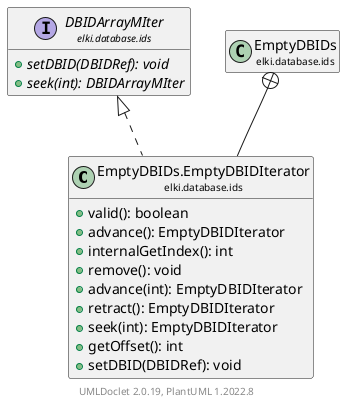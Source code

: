 @startuml
    remove .*\.(Instance|Par|Parameterizer|Factory)$
    set namespaceSeparator none
    hide empty fields
    hide empty methods

    class "<size:14>EmptyDBIDs.EmptyDBIDIterator\n<size:10>elki.database.ids" as elki.database.ids.EmptyDBIDs.EmptyDBIDIterator [[EmptyDBIDs.EmptyDBIDIterator.html]] {
        +valid(): boolean
        +advance(): EmptyDBIDIterator
        +internalGetIndex(): int
        +remove(): void
        +advance(int): EmptyDBIDIterator
        +retract(): EmptyDBIDIterator
        +seek(int): EmptyDBIDIterator
        +getOffset(): int
        +setDBID(DBIDRef): void
    }

    interface "<size:14>DBIDArrayMIter\n<size:10>elki.database.ids" as elki.database.ids.DBIDArrayMIter [[DBIDArrayMIter.html]] {
        {abstract} +setDBID(DBIDRef): void
        {abstract} +seek(int): DBIDArrayMIter
    }
    class "<size:14>EmptyDBIDs\n<size:10>elki.database.ids" as elki.database.ids.EmptyDBIDs [[EmptyDBIDs.html]]

    elki.database.ids.DBIDArrayMIter <|.. elki.database.ids.EmptyDBIDs.EmptyDBIDIterator
    elki.database.ids.EmptyDBIDs +-- elki.database.ids.EmptyDBIDs.EmptyDBIDIterator

    center footer UMLDoclet 2.0.19, PlantUML 1.2022.8
@enduml

